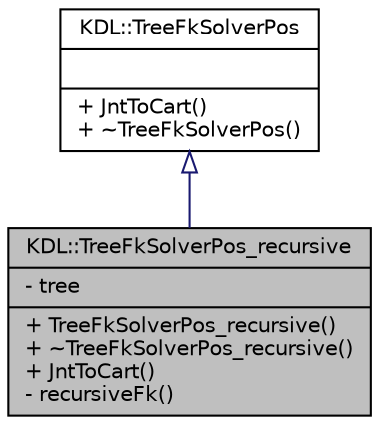 digraph G
{
  edge [fontname="Helvetica",fontsize="10",labelfontname="Helvetica",labelfontsize="10"];
  node [fontname="Helvetica",fontsize="10",shape=record];
  Node1 [label="{KDL::TreeFkSolverPos_recursive\n|- tree\l|+ TreeFkSolverPos_recursive()\l+ ~TreeFkSolverPos_recursive()\l+ JntToCart()\l- recursiveFk()\l}",height=0.2,width=0.4,color="black", fillcolor="grey75", style="filled" fontcolor="black"];
  Node2 -> Node1 [dir=back,color="midnightblue",fontsize="10",style="solid",arrowtail="empty",fontname="Helvetica"];
  Node2 [label="{KDL::TreeFkSolverPos\n||+ JntToCart()\l+ ~TreeFkSolverPos()\l}",height=0.2,width=0.4,color="black", fillcolor="white", style="filled",URL="$d3/d4c/classKDL_1_1TreeFkSolverPos.html",tooltip="This abstract class encapsulates a solver for the forward position kinematics for a KDL::Tree..."];
}
